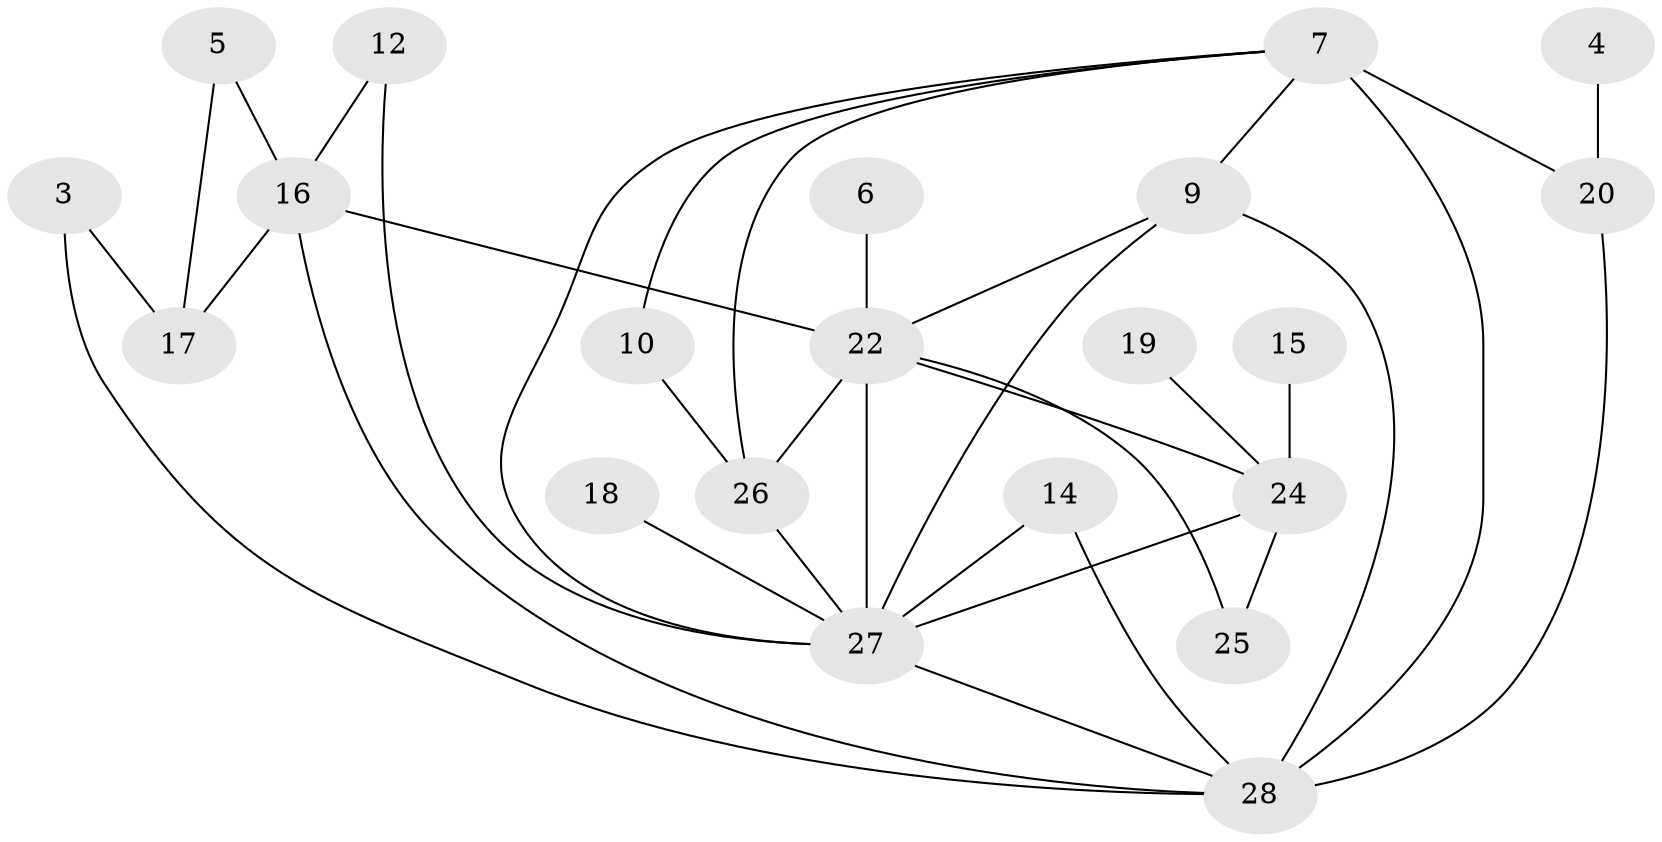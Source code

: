 // original degree distribution, {5: 0.09090909090909091, 2: 0.36363636363636365, 0: 0.12727272727272726, 1: 0.10909090909090909, 3: 0.14545454545454545, 4: 0.07272727272727272, 6: 0.07272727272727272, 7: 0.01818181818181818}
// Generated by graph-tools (version 1.1) at 2025/25/03/09/25 03:25:13]
// undirected, 21 vertices, 35 edges
graph export_dot {
graph [start="1"]
  node [color=gray90,style=filled];
  3;
  4;
  5;
  6;
  7;
  9;
  10;
  12;
  14;
  15;
  16;
  17;
  18;
  19;
  20;
  22;
  24;
  25;
  26;
  27;
  28;
  3 -- 17 [weight=1.0];
  3 -- 28 [weight=1.0];
  4 -- 20 [weight=1.0];
  5 -- 16 [weight=1.0];
  5 -- 17 [weight=1.0];
  6 -- 22 [weight=1.0];
  7 -- 9 [weight=1.0];
  7 -- 10 [weight=1.0];
  7 -- 20 [weight=1.0];
  7 -- 26 [weight=1.0];
  7 -- 27 [weight=1.0];
  7 -- 28 [weight=3.0];
  9 -- 22 [weight=1.0];
  9 -- 27 [weight=1.0];
  9 -- 28 [weight=1.0];
  10 -- 26 [weight=1.0];
  12 -- 16 [weight=1.0];
  12 -- 27 [weight=1.0];
  14 -- 27 [weight=1.0];
  14 -- 28 [weight=1.0];
  15 -- 24 [weight=1.0];
  16 -- 17 [weight=1.0];
  16 -- 22 [weight=1.0];
  16 -- 28 [weight=2.0];
  18 -- 27 [weight=1.0];
  19 -- 24 [weight=1.0];
  20 -- 28 [weight=1.0];
  22 -- 24 [weight=1.0];
  22 -- 25 [weight=2.0];
  22 -- 26 [weight=2.0];
  22 -- 27 [weight=3.0];
  24 -- 25 [weight=2.0];
  24 -- 27 [weight=1.0];
  26 -- 27 [weight=1.0];
  27 -- 28 [weight=1.0];
}
